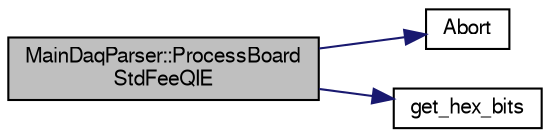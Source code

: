digraph "MainDaqParser::ProcessBoardStdFeeQIE"
{
  bgcolor="transparent";
  edge [fontname="FreeSans",fontsize="10",labelfontname="FreeSans",labelfontsize="10"];
  node [fontname="FreeSans",fontsize="10",shape=record];
  rankdir="LR";
  Node1 [label="MainDaqParser::ProcessBoard\lStdFeeQIE",height=0.2,width=0.4,color="black", fillcolor="grey75", style="filled" fontcolor="black"];
  Node1 -> Node2 [color="midnightblue",fontsize="10",style="solid",fontname="FreeSans"];
  Node2 [label="Abort",height=0.2,width=0.4,color="black",URL="$d8/d78/CodaInputManager_8cc.html#a7aba209881ef8e916080304c12f70d18"];
  Node1 -> Node3 [color="midnightblue",fontsize="10",style="solid",fontname="FreeSans"];
  Node3 [label="get_hex_bits",height=0.2,width=0.4,color="black",URL="$d8/d78/CodaInputManager_8cc.html#a64e9930ff828b30da3572a5ff66a4115"];
}
